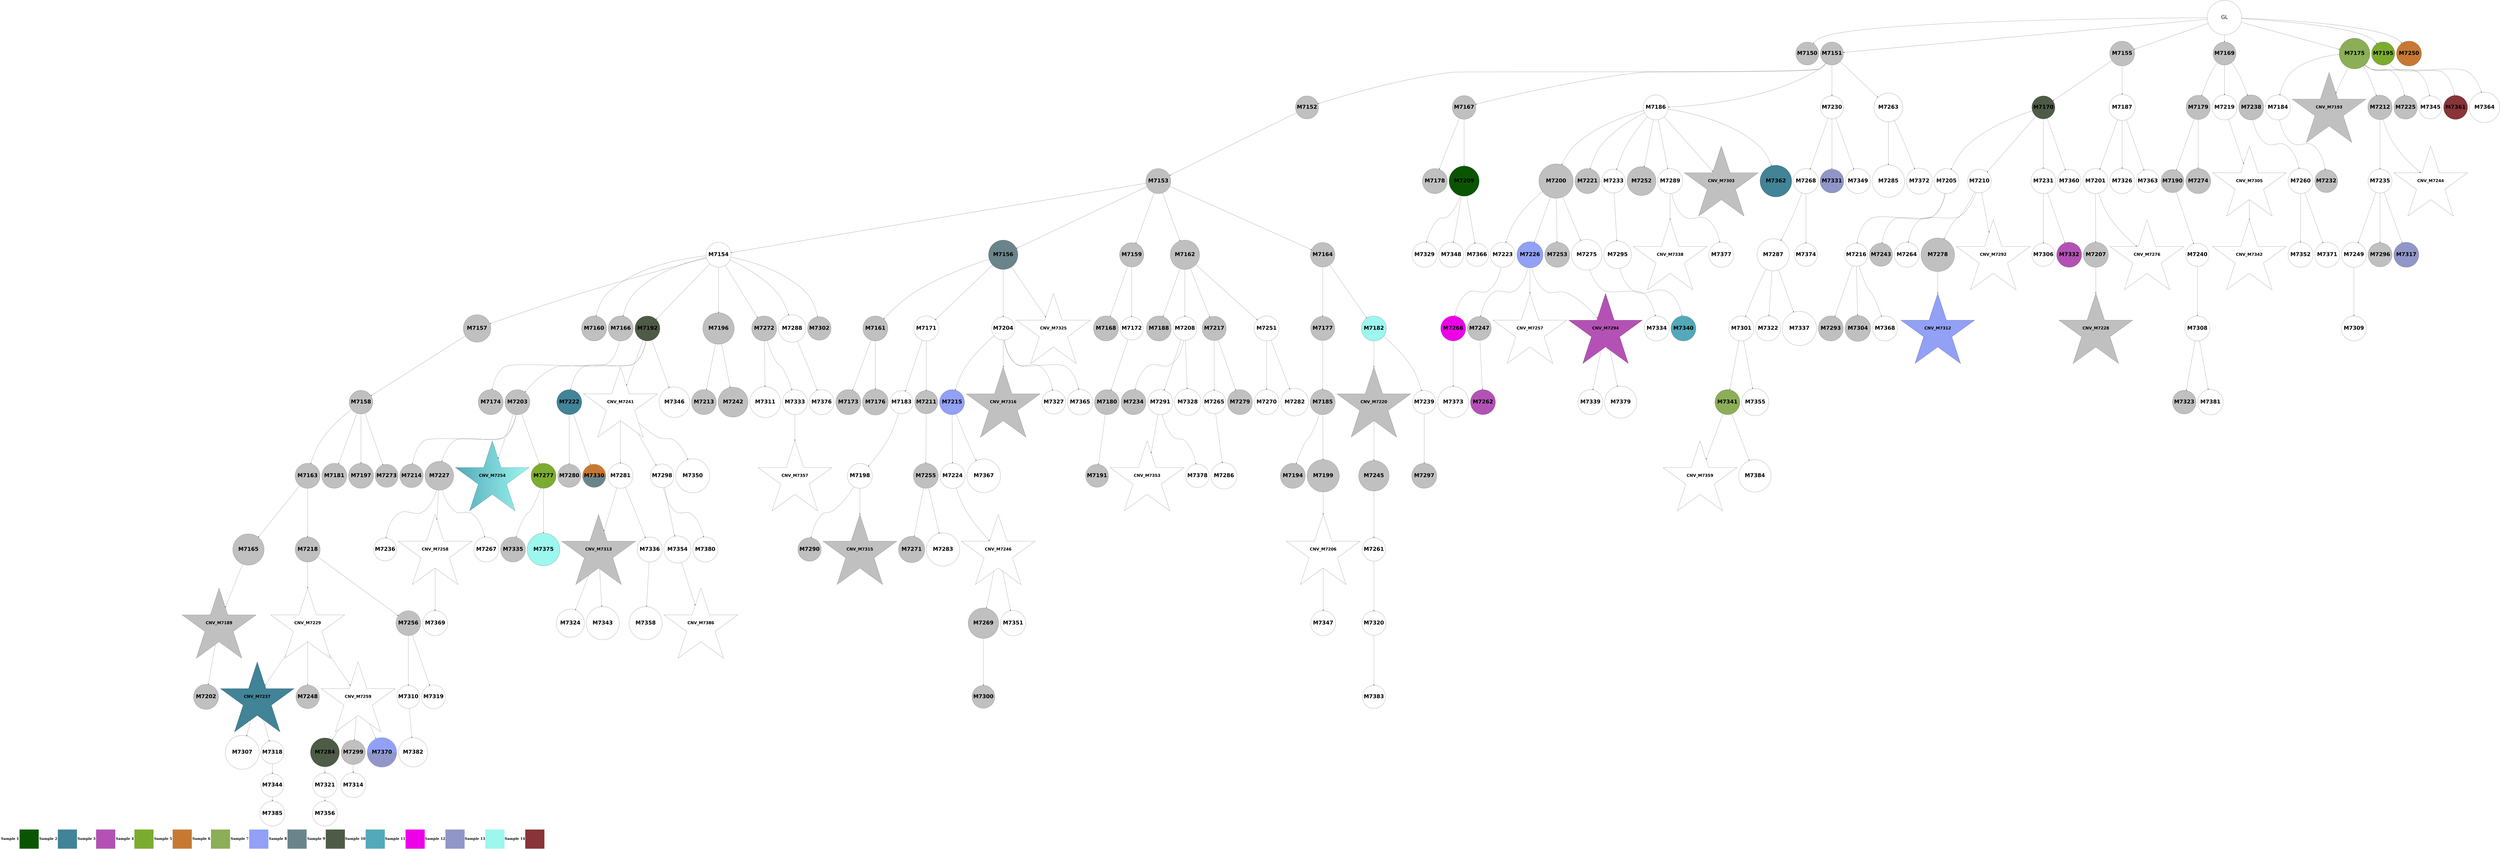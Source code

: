 digraph G { 
rankdir=TB;
7182 -> 7183;
7182 -> 7184;
7182 -> 7188;
7182 -> 7202;
7182 -> 7208;
7182 -> 7228;
7182 -> 7283;
7184 -> 7185;
7184 -> 7200;
7184 -> 7219;
7184 -> 7263;
7184 -> 7296;
7185 -> 7186;
7186 -> 7187;
7186 -> 7189;
7186 -> 7192;
7186 -> 7195;
7186 -> 7197;
7187 -> 7190;
7187 -> 7193;
7187 -> 7199;
7187 -> 7225;
7187 -> 7229;
7187 -> 7305;
7187 -> 7321;
7187 -> 7335;
7188 -> 7203;
7188 -> 7220;
7189 -> 7194;
7189 -> 7204;
7189 -> 7237;
7189 -> 7358;
7190 -> 7191;
7191 -> 7196;
7191 -> 7214;
7191 -> 7230;
7191 -> 7306;
7192 -> 7201;
7192 -> 7205;
7194 -> 7206;
7194 -> 7209;
7195 -> 7221;
7195 -> 7241;
7195 -> 7250;
7195 -> 7284;
7196 -> 7198;
7196 -> 7251;
7197 -> 7210;
7197 -> 7215;
7198 -> 7222;
7199 -> 7207;
7200 -> 7211;
7200 -> 7242;
7202 -> 7212;
7202 -> 7252;
7202 -> 7271;
7203 -> 7238;
7203 -> 7243;
7203 -> 7264;
7203 -> 7393;
7204 -> 7216;
7204 -> 7244;
7205 -> 7213;
7208 -> 7217;
7208 -> 7226;
7208 -> 7245;
7208 -> 7258;
7208 -> 7378;
7208 -> 7394;
7210 -> 7218;
7212 -> 7223;
7212 -> 7307;
7213 -> 7224;
7215 -> 7253;
7215 -> 7272;
7216 -> 7231;
7217 -> 7265;
7218 -> 7227;
7218 -> 7232;
7219 -> 7233;
7219 -> 7254;
7219 -> 7266;
7219 -> 7285;
7219 -> 7322;
7219 -> 7336;
7219 -> 7395;
7220 -> 7234;
7220 -> 7359;
7220 -> 7396;
7222 -> 7235;
7223 -> 7273;
7225 -> 7236;
7225 -> 7255;
7225 -> 7274;
7225 -> 7379;
7228 -> 7397;
7229 -> 7246;
7229 -> 7275;
7231 -> 7323;
7231 -> 7348;
7232 -> 7239;
7233 -> 7256;
7233 -> 7259;
7233 -> 7286;
7233 -> 7308;
7234 -> 7240;
7234 -> 7309;
7236 -> 7247;
7236 -> 7260;
7236 -> 7287;
7236 -> 7310;
7237 -> 7248;
7237 -> 7349;
7237 -> 7360;
7237 -> 7398;
7238 -> 7249;
7238 -> 7276;
7239 -> 7380;
7240 -> 7261;
7241 -> 7267;
7241 -> 7324;
7241 -> 7361;
7242 -> 7362;
7242 -> 7381;
7242 -> 7399;
7243 -> 7297;
7243 -> 7311;
7243 -> 7325;
7244 -> 7288;
7245 -> 7268;
7245 -> 7277;
7248 -> 7257;
7248 -> 7400;
7249 -> 7326;
7249 -> 7337;
7249 -> 7401;
7250 -> 7298;
7250 -> 7312;
7251 -> 7262;
7251 -> 7289;
7252 -> 7338;
7253 -> 7278;
7255 -> 7313;
7255 -> 7363;
7256 -> 7299;
7257 -> 7279;
7259 -> 7280;
7259 -> 7290;
7259 -> 7327;
7260 -> 7269;
7260 -> 7291;
7260 -> 7300;
7262 -> 7270;
7262 -> 7281;
7262 -> 7292;
7263 -> 7301;
7263 -> 7364;
7263 -> 7382;
7264 -> 7339;
7264 -> 7365;
7266 -> 7328;
7268 -> 7282;
7268 -> 7329;
7268 -> 7350;
7270 -> 7340;
7270 -> 7351;
7271 -> 7293;
7272 -> 7330;
7273 -> 7341;
7274 -> 7314;
7274 -> 7331;
7274 -> 7383;
7278 -> 7294;
7279 -> 7302;
7279 -> 7384;
7280 -> 7295;
7282 -> 7342;
7284 -> 7303;
7284 -> 7315;
7288 -> 7304;
7288 -> 7316;
7289 -> 7343;
7289 -> 7352;
7291 -> 7402;
7292 -> 7317;
7292 -> 7332;
7292 -> 7403;
7293 -> 7385;
7293 -> 7404;
7294 -> 7353;
7296 -> 7318;
7296 -> 7405;
7298 -> 7319;
7299 -> 7406;
7301 -> 7320;
7301 -> 7407;
7302 -> 7333;
7305 -> 7344;
7305 -> 7366;
7308 -> 7367;
7310 -> 7368;
7310 -> 7408;
7311 -> 7345;
7314 -> 7346;
7314 -> 7369;
7317 -> 7354;
7320 -> 7334;
7320 -> 7355;
7320 -> 7370;
7321 -> 7409;
7322 -> 7371;
7322 -> 7410;
7324 -> 7386;
7324 -> 7411;
7327 -> 7372;
7327 -> 7412;
7328 -> 7373;
7331 -> 7387;
7331 -> 7413;
7332 -> 7347;
7334 -> 7374;
7334 -> 7388;
7338 -> 7375;
7341 -> 7356;
7341 -> 7414;
7343 -> 7415;
7346 -> 7357;
7346 -> 7376;
7351 -> 7377;
7353 -> 7416;
7354 -> 7389;
7366 -> 7390;
7369 -> 7391;
7374 -> 7392;
7374 -> 7417;
7377 -> 7418;
7387 -> 7419;
7265 [shape=circle style=filled fillcolor=grey fontname="helvetica-bold" fontsize=56 label="M7232" width=3.24 height=2 ];
7245 [shape=circle style=filled fillcolor=grey fontname="helvetica-bold" fontsize=56 label="M7212" width=2.18 height=2 ];
7394 [shape=circle style=filled fillcolor="#883438" fontname="helvetica-bold" fontsize=56 label="M7361" width=2.34 height=2 ];
7297 [shape=circle style=filled fillcolor=white fontname="helvetica-bold" fontsize=56 label="M7264" width=1.52 height=2 ];
7325 [shape=star style=filled fillcolor=white fontname="helvetica-bold" fontsize=42 label="CNV_M7292"];
7406 [shape=circle style=filled fillcolor=white fontname="helvetica-bold" fontsize=56 label="M7373" width=4.51 height=2 ];
7242 [shape=circle style=filled fillcolor="#0a5502" fontname="helvetica-bold" fontsize=56 label="M7209" width=4.37 height=2 ];
7210 [shape=circle style=filled fillcolor=grey fontname="helvetica-bold" fontsize=56 label="M7177" width=2.32 height=2 ];
7318 [shape=circle style=filled fillcolor=white fontname="helvetica-bold" fontsize=56 label="M7285" width=4.71 height=2 ];
7348 [shape=star style=filled fillcolor=grey fontname="helvetica-bold" fontsize=42 label="CNV_M7315"];
7376 [shape=circle style=filled fillcolor=white fontname="helvetica-bold" fontsize=56 label="M7343" width=4.8 height=2 ];
7190 [shape=circle style=filled fillcolor=grey fontname="helvetica-bold" fontsize=56 label="M7157" width=3.98 height=2 ];
7268 [shape=circle style=filled fillcolor=white fontname="helvetica-bold" fontsize=56 label="M7235" width=2.37 height=2 ];
7308 [shape=circle style=filled fillcolor=white fontname="helvetica-bold" fontsize=56 label="M7275" width=4.45 height=2 ];
7230 [shape=circle style=filled fillcolor=grey fontname="helvetica-bold" fontsize=56 label="M7197" width=1.44 height=2 ];
7359 [shape=circle style=filled fillcolor=white fontname="helvetica-bold" fontsize=56 label="M7326" width=1.97 height=2 ];
7338 [shape=star style=filled fillcolor=white fontname="helvetica-bold" fontsize=42 label="CNV_M7305"];
7329 [shape=circle style=filled fillcolor=grey fontname="helvetica-bold" fontsize=56 label="M7296" width=2.34 height=2 ];
7266 [shape=circle style=filled fillcolor=white fontname="helvetica-bold" fontsize=56 label="M7233" width=2.49 height=2 ];
7317 [shape=circle style=filled fillcolor="#4e5b46" fontname="helvetica-bold" fontsize=56 label="M7284" width=4.2 height=2 ];
7302 [shape=circle style=filled fillcolor=grey fontname="helvetica-bold" fontsize=56 label="M7269" width=4.42 height=2 ];
7256 [shape=circle style=filled fillcolor=white fontname="helvetica-bold" fontsize=56 label="M7223" width=0.11 height=2 ];
7264 [shape=circle style=filled fillcolor=white fontname="helvetica-bold" fontsize=56 label="M7231" width=0.28 height=2 ];
7237 [shape=circle style=filled fillcolor=white fontname="helvetica-bold" fontsize=56 label="M7204" width=2.93 height=2 ];
7398 [shape=circle style=filled fillcolor=white fontname="helvetica-bold" fontsize=56 label="M7365" width=3.69 height=2 ];
7254 [shape=circle style=filled fillcolor=grey fontname="helvetica-bold" fontsize=56 label="M7221" width=0.2 height=2 ];
7232 [shape=circle style=filled fillcolor=grey fontname="helvetica-bold" fontsize=56 label="M7199" width=4.68 height=2 ];
7360 [shape=circle style=filled fillcolor=white fontname="helvetica-bold" fontsize=56 label="M7327" width=2.51 height=2 ];
7257 [shape=circle style=filled fillcolor=white fontname="helvetica-bold" fontsize=56 label="M7224" width=3.66 height=2 ];
7194 [shape=circle style=filled fillcolor=grey fontname="helvetica-bold" fontsize=56 label="M7161" width=1.41 height=2 ];
7341 [shape=circle style=filled fillcolor=white fontname="helvetica-bold" fontsize=56 label="M7308" width=0.65 height=2 ];
7206 [shape=circle style=filled fillcolor=grey fontname="helvetica-bold" fontsize=56 label="M7173" width=0.54 height=2 ];
7247 [shape=circle style=filled fillcolor=grey fontname="helvetica-bold" fontsize=56 label="M7214" width=2.65 height=2 ];
7313 [shape=circle style=filled fillcolor=grey fontname="helvetica-bold" fontsize=56 label="M7280" width=3.06 height=2 ];
7185 [shape=circle style=filled fillcolor=grey fontname="helvetica-bold" fontsize=56 label="M7152" width=3.1 height=2 ];
7315 [shape=circle style=filled fillcolor=white fontname="helvetica-bold" fontsize=56 label="M7282" width=4.01 height=2 ];
7311 [shape=circle style=filled fillcolor=grey fontname="helvetica-bold" fontsize=56 label="M7278" width=4.88 height=2 ];
7259 [shape=circle style=filled fillcolor="#92a0f5" fontname="helvetica-bold" fontsize=56 label="M7226" width=3.79 height=2 ];
7213 [shape=circle style=filled fillcolor=grey fontname="helvetica-bold" fontsize=56 label="M7180" width=3.6 height=2 ];
7389 [shape=circle style=filled fillcolor=white fontname="helvetica-bold" fontsize=56 label="M7356" width=0.86 height=2 ];
7419 [shape=star style=filled fillcolor=white fontname="helvetica-bold" fontsize=42 label="CNV_M7386"];
7287 [shape=star style=filled fillcolor="#53a9b9:#9cf7ef" fontname="helvetica-bold" fontsize=42 label="CNV_M7254"];
7380 [shape=circle style=filled fillcolor=white fontname="helvetica-bold" fontsize=56 label="M7347" width=0.56 height=2 ];
7399 [shape=circle style=filled fillcolor=white fontname="helvetica-bold" fontsize=56 label="M7366" width=3.05 height=2 ];
7298 [shape=circle style=filled fillcolor=white fontname="helvetica-bold" fontsize=56 label="M7265" width=3 height=2 ];
7234 [shape=circle style=filled fillcolor=white fontname="helvetica-bold" fontsize=56 label="M7201" width=0.83 height=2 ];
7221 [shape=circle style=filled fillcolor=grey fontname="helvetica-bold" fontsize=56 label="M7188" width=1.3 height=2 ];
7195 [shape=circle style=filled fillcolor=grey fontname="helvetica-bold" fontsize=56 label="M7162" width=4.25 height=2 ];
7272 [shape=circle style=filled fillcolor=white fontname="helvetica-bold" fontsize=56 label="M7239" width=2.72 height=2 ];
7312 [shape=circle style=filled fillcolor=grey fontname="helvetica-bold" fontsize=56 label="M7279" width=1.94 height=2 ];
7263 [shape=circle style=filled fillcolor=white fontname="helvetica-bold" fontsize=56 label="M7230" width=3.34 height=2 ];
7333 [shape=circle style=filled fillcolor=grey fontname="helvetica-bold" fontsize=56 label="M7300" width=3.28 height=2 ];
7381 [shape=circle style=filled fillcolor=white fontname="helvetica-bold" fontsize=56 label="M7348" width=0.98 height=2 ];
7267 [shape=circle style=filled fillcolor=grey fontname="helvetica-bold" fontsize=56 label="M7234" width=0.53 height=2 ];
7411 [shape=circle style=filled fillcolor=white fontname="helvetica-bold" fontsize=56 label="M7378" width=2.7 height=2 ];
7323 [shape=circle style=filled fillcolor=grey fontname="helvetica-bold" fontsize=56 label="M7290" width=2.68 height=2 ];
7283 [shape=circle style=filled fillcolor="#c77933" fontname="helvetica-bold" fontsize=56 label="M7250" width=1.3 height=2 ];
7334 [shape=circle style=filled fillcolor=white fontname="helvetica-bold" fontsize=56 label="M7301" width=0.17 height=2 ];
7346 [shape=star style=filled fillcolor=grey fontname="helvetica-bold" fontsize=42 label="CNV_M7313"];
7393 [shape=circle style=filled fillcolor=white fontname="helvetica-bold" fontsize=56 label="M7360" width=2.88 height=2 ];
7368 [shape=circle style=filled fillcolor=grey fontname="helvetica-bold" fontsize=56 label="M7335" width=1.1 height=2 ];
7319 [shape=circle style=filled fillcolor=white fontname="helvetica-bold" fontsize=56 label="M7286" width=3.81 height=2 ];
7294 [shape=circle style=filled fillcolor=white fontname="helvetica-bold" fontsize=56 label="M7261" width=2.87 height=2 ];
7202 [shape=circle style=filled fillcolor=grey fontname="helvetica-bold" fontsize=56 label="M7169" width=3.13 height=2 ];
7405 [shape=circle style=filled fillcolor=white fontname="helvetica-bold" fontsize=56 label="M7372" width=3.76 height=2 ];
7396 [shape=circle style=filled fillcolor=white fontname="helvetica-bold" fontsize=56 label="M7363" width=3.32 height=2 ];
7339 [shape=circle style=filled fillcolor=white fontname="helvetica-bold" fontsize=56 label="M7306" width=3.04 height=2 ];
7413 [shape=circle style=filled fillcolor=white fontname="helvetica-bold" fontsize=56 label="M7380" width=1.73 height=2 ];
7260 [shape=circle style=filled fillcolor=grey fontname="helvetica-bold" fontsize=56 label="M7227" width=4.16 height=2 ];
7404 [shape=circle style=filled fillcolor=white fontname="helvetica-bold" fontsize=56 label="M7371" width=1.78 height=2 ];
7402 [shape=circle style=filled fillcolor=white fontname="helvetica-bold" fontsize=56 label="M7369" width=0.08 height=2 ];
7290 [shape=star style=filled fillcolor=white fontname="helvetica-bold" fontsize=42 label="CNV_M7257"];
7275 [shape=circle style=filled fillcolor=grey fontname="helvetica-bold" fontsize=56 label="M7242" width=4.35 height=2 ];
7249 [shape=circle style=filled fillcolor=white fontname="helvetica-bold" fontsize=56 label="M7216" width=2.93 height=2 ];
7330 [shape=circle style=filled fillcolor=grey fontname="helvetica-bold" fontsize=56 label="M7297" width=1.12 height=2 ];
7385 [shape=circle style=filled fillcolor=white fontname="helvetica-bold" fontsize=56 label="M7352" width=0.24 height=2 ];
7240 [shape=circle style=filled fillcolor=grey fontname="helvetica-bold" fontsize=56 label="M7207" width=1.97 height=2 ];
7361 [shape=circle style=filled fillcolor=white fontname="helvetica-bold" fontsize=56 label="M7328" width=3.85 height=2 ];
7220 [shape=circle style=filled fillcolor=white fontname="helvetica-bold" fontsize=56 label="M7187" width=3.78 height=2 ];
7261 [shape=star style=filled fillcolor=grey fontname="helvetica-bold" fontsize=42 label="CNV_M7228"];
7314 [shape=circle style=filled fillcolor=white fontname="helvetica-bold" fontsize=56 label="M7281" width=1.88 height=2 ];
7244 [shape=circle style=filled fillcolor=grey fontname="helvetica-bold" fontsize=56 label="M7211" width=3.06 height=2 ];
7277 [shape=star style=filled fillcolor=white fontname="helvetica-bold" fontsize=42 label="CNV_M7244"];
7200 [shape=circle style=filled fillcolor=grey fontname="helvetica-bold" fontsize=56 label="M7167" width=2.57 height=2 ];
7353 [shape=circle style=filled fillcolor=white fontname="helvetica-bold" fontsize=56 label="M7320" width=2.3 height=2 ];
7366 [shape=circle style=filled fillcolor=white fontname="helvetica-bold" fontsize=56 label="M7333" width=0.57 height=2 ];
7270 [shape=star style=filled fillcolor="#418397" fontname="helvetica-bold" fontsize=42 label="CNV_M7237"];
7246 [shape=circle style=filled fillcolor=grey fontname="helvetica-bold" fontsize=56 label="M7213" width=1.32 height=2 ];
7351 [shape=circle style=filled fillcolor=white fontname="helvetica-bold" fontsize=56 label="M7318" width=3.14 height=2 ];
7310 [shape=circle style=filled fillcolor="#7cac2f" fontname="helvetica-bold" fontsize=56 label="M7277" width=1.22 height=2 ];
7304 [shape=circle style=filled fillcolor=grey fontname="helvetica-bold" fontsize=56 label="M7271" width=3.8 height=2 ];
7274 [shape=star style=filled fillcolor=white fontname="helvetica-bold" fontsize=42 label="CNV_M7241"];
7305 [shape=circle style=filled fillcolor=grey fontname="helvetica-bold" fontsize=56 label="M7272" width=3.62 height=2 ];
7218 [shape=circle style=filled fillcolor=grey fontname="helvetica-bold" fontsize=56 label="M7185" width=1.55 height=2 ];
7390 [shape=star style=filled fillcolor=white fontname="helvetica-bold" fontsize=42 label="CNV_M7357"];
7324 [shape=circle style=filled fillcolor=white fontname="helvetica-bold" fontsize=56 label="M7291" width=0.46 height=2 ];
7284 [shape=circle style=filled fillcolor=white fontname="helvetica-bold" fontsize=56 label="M7251" width=1.39 height=2 ];
7332 [shape=circle style=filled fillcolor=grey fontname="helvetica-bold" fontsize=56 label="M7299" width=2.22 height=2 ];
7352 [shape=circle style=filled fillcolor=white fontname="helvetica-bold" fontsize=56 label="M7319" width=2.37 height=2 ];
7418 [shape=circle style=filled fillcolor=white fontname="helvetica-bold" fontsize=56 label="M7385" width=0.83 height=2 ];
7199 [shape=circle style=filled fillcolor=grey fontname="helvetica-bold" fontsize=56 label="M7166" width=1.97 height=2 ];
7184 [shape=circle style=filled fillcolor=grey fontname="helvetica-bold" fontsize=56 label="M7151" width=3.12 height=2 ];
7188 [shape=circle style=filled fillcolor=grey fontname="helvetica-bold" fontsize=56 label="M7155" width=2.05 height=2 ];
7387 [shape=circle style=filled fillcolor=white fontname="helvetica-bold" fontsize=56 label="M7354" width=3.93 height=2 ];
7252 [shape=circle style=filled fillcolor=white fontname="helvetica-bold" fontsize=56 label="M7219" width=1.53 height=2 ];
7201 [shape=circle style=filled fillcolor=grey fontname="helvetica-bold" fontsize=56 label="M7168" width=0.06 height=2 ];
7228 [shape=circle style=filled fillcolor="#7cac2f" fontname="helvetica-bold" fontsize=56 label="M7195" width=2.86 height=2 ];
7286 [shape=circle style=filled fillcolor=grey fontname="helvetica-bold" fontsize=56 label="M7253" width=0.08 height=2 ];
7327 [shape=star style=filled fillcolor="#b352b4" fontname="helvetica-bold" fontsize=42 label="CNV_M7294"];
7224 [shape=circle style=filled fillcolor=grey fontname="helvetica-bold" fontsize=56 label="M7191" width=3.29 height=2 ];
7273 [shape=circle style=filled fillcolor=white fontname="helvetica-bold" fontsize=56 label="M7240" width=2.79 height=2 ];
7365 [shape=circle style=filled fillcolor="#b352b4" fontname="helvetica-bold" fontsize=56 label="M7332" width=0.57 height=2 ];
7355 [shape=circle style=filled fillcolor=white fontname="helvetica-bold" fontsize=56 label="M7322" width=1.71 height=2 ];
7374 [shape=circle style=filled fillcolor="#8bae57" fontname="helvetica-bold" fontsize=56 label="M7341" width=0.58 height=2 ];
7204 [shape=circle style=filled fillcolor=white fontname="helvetica-bold" fontsize=56 label="M7171" width=1.7 height=2 ];
7388 [shape=circle style=filled fillcolor=white fontname="helvetica-bold" fontsize=56 label="M7355" width=3.95 height=2 ];
7262 [shape=star style=filled fillcolor=white fontname="helvetica-bold" fontsize=42 label="CNV_M7229"];
7357 [shape=circle style=filled fillcolor=white fontname="helvetica-bold" fontsize=56 label="M7324" width=4.08 height=2 ];
7349 [shape=star style=filled fillcolor=grey fontname="helvetica-bold" fontsize=42 label="CNV_M7316"];
7216 [shape=circle style=filled fillcolor=white fontname="helvetica-bold" fontsize=56 label="M7183" width=3.04 height=2 ];
7395 [shape=circle style=filled fillcolor="#418397" fontname="helvetica-bold" fontsize=56 label="M7362" width=4.6 height=2 ];
7282 [shape=circle style=filled fillcolor=white fontname="helvetica-bold" fontsize=56 label="M7249" width=0.19 height=2 ];
7258 [shape=circle style=filled fillcolor=grey fontname="helvetica-bold" fontsize=56 label="M7225" width=2.72 height=2 ];
7343 [shape=circle style=filled fillcolor=white fontname="helvetica-bold" fontsize=56 label="M7310" width=3.2 height=2 ];
7322 [shape=circle style=filled fillcolor=white fontname="helvetica-bold" fontsize=56 label="M7289" width=0.47 height=2 ];
7233 [shape=circle style=filled fillcolor=grey fontname="helvetica-bold" fontsize=56 label="M7200" width=4.99 height=2 ];
7379 [shape=circle style=filled fillcolor=white fontname="helvetica-bold" fontsize=56 label="M7346" width=4.45 height=2 ];
7253 [shape=star style=filled fillcolor=grey fontname="helvetica-bold" fontsize=42 label="CNV_M7220"];
7358 [shape=star style=filled fillcolor=white fontname="helvetica-bold" fontsize=42 label="CNV_M7325"];
7288 [shape=circle style=filled fillcolor=grey fontname="helvetica-bold" fontsize=56 label="M7255" width=0.28 height=2 ];
7187 [shape=circle style=filled fillcolor=white fontname="helvetica-bold" fontsize=56 label="M7154" width=0.81 height=2 ];
7198 [shape=circle style=filled fillcolor=grey fontname="helvetica-bold" fontsize=56 label="M7165" width=4.54 height=2 ];
7299 [shape=circle style=filled fillcolor="#ee00e9" fontname="helvetica-bold" fontsize=56 label="M7266" width=0.41 height=2 ];
7248 [shape=circle style=filled fillcolor="#92a0f5" fontname="helvetica-bold" fontsize=56 label="M7215" width=1.03 height=2 ];
7215 [shape=circle style=filled fillcolor="#9cf7ef" fontname="helvetica-bold" fontsize=56 label="M7182" width=1.37 height=2 ];
7192 [shape=circle style=filled fillcolor=grey fontname="helvetica-bold" fontsize=56 label="M7159" width=2.23 height=2 ];
7409 [shape=circle style=filled fillcolor=white fontname="helvetica-bold" fontsize=56 label="M7376" width=1.27 height=2 ];
7370 [shape=circle style=filled fillcolor=white fontname="helvetica-bold" fontsize=56 label="M7337" width=4.99 height=2 ];
7392 [shape=star style=filled fillcolor=white fontname="helvetica-bold" fontsize=42 label="CNV_M7359"];
7281 [shape=circle style=filled fillcolor=grey fontname="helvetica-bold" fontsize=56 label="M7248" width=3.4 height=2 ];
7278 [shape=circle style=filled fillcolor=grey fontname="helvetica-bold" fontsize=56 label="M7245" width=4.42 height=2 ];
7250 [shape=circle style=filled fillcolor=grey fontname="helvetica-bold" fontsize=56 label="M7217" width=2.28 height=2 ];
7183 [shape=circle style=filled fillcolor=grey fontname="helvetica-bold" fontsize=56 label="M7150" width=3.17 height=2 ];
7362 [shape=circle style=filled fillcolor=white fontname="helvetica-bold" fontsize=56 label="M7329" width=0.44 height=2 ];
7186 [shape=circle style=filled fillcolor=grey fontname="helvetica-bold" fontsize=56 label="M7153" width=1.35 height=2 ];
7326 [shape=circle style=filled fillcolor=grey fontname="helvetica-bold" fontsize=56 label="M7293" width=1.43 height=2 ];
7320 [shape=circle style=filled fillcolor=white fontname="helvetica-bold" fontsize=56 label="M7287" width=4.66 height=2 ];
7331 [shape=circle style=filled fillcolor=white fontname="helvetica-bold" fontsize=56 label="M7298" width=2.44 height=2 ];
7241 [shape=circle style=filled fillcolor=white fontname="helvetica-bold" fontsize=56 label="M7208" width=2.53 height=2 ];
7400 [shape=circle style=filled fillcolor=white fontname="helvetica-bold" fontsize=56 label="M7367" width=4.87 height=2 ];
7342 [shape=circle style=filled fillcolor=white fontname="helvetica-bold" fontsize=56 label="M7309" width=1.22 height=2 ];
7371 [shape=star style=filled fillcolor=white fontname="helvetica-bold" fontsize=42 label="CNV_M7338"];
7205 [shape=circle style=filled fillcolor=white fontname="helvetica-bold" fontsize=56 label="M7172" width=3.05 height=2 ];
7369 [shape=circle style=filled fillcolor=white fontname="helvetica-bold" fontsize=56 label="M7336" width=0.61 height=2 ];
7401 [shape=circle style=filled fillcolor=white fontname="helvetica-bold" fontsize=56 label="M7368" width=0.37 height=2 ];
7251 [shape=circle style=filled fillcolor=grey fontname="helvetica-bold" fontsize=56 label="M7218" width=1.96 height=2 ];
7375 [shape=star style=filled fillcolor=white fontname="helvetica-bold" fontsize=42 label="CNV_M7342"];
7269 [shape=circle style=filled fillcolor=white fontname="helvetica-bold" fontsize=56 label="M7236" width=3.29 height=2 ];
7197 [shape=circle style=filled fillcolor=grey fontname="helvetica-bold" fontsize=56 label="M7164" width=3.56 height=2 ];
7189 [shape=circle style=filled fillcolor="#6b848b" fontname="helvetica-bold" fontsize=56 label="M7156" width=4.27 height=2 ];
7328 [shape=circle style=filled fillcolor=white fontname="helvetica-bold" fontsize=56 label="M7295" width=4.02 height=2 ];
7391 [shape=circle style=filled fillcolor=white fontname="helvetica-bold" fontsize=56 label="M7358" width=4.81 height=2 ];
7372 [shape=circle style=filled fillcolor=white fontname="helvetica-bold" fontsize=56 label="M7339" width=0.85 height=2 ];
7296 [shape=circle style=filled fillcolor=white fontname="helvetica-bold" fontsize=56 label="M7263" width=4.18 height=2 ];
7367 [shape=circle style=filled fillcolor=white fontname="helvetica-bold" fontsize=56 label="M7334" width=1.41 height=2 ];
7243 [shape=circle style=filled fillcolor=white fontname="helvetica-bold" fontsize=56 label="M7210" width=3.42 height=2 ];
7415 [shape=circle style=filled fillcolor=white fontname="helvetica-bold" fontsize=56 label="M7382" width=4.24 height=2 ];
7386 [shape=star style=filled fillcolor=white fontname="helvetica-bold" fontsize=42 label="CNV_M7353"];
7236 [shape=circle style=filled fillcolor=grey fontname="helvetica-bold" fontsize=56 label="M7203" width=0.38 height=2 ];
7301 [shape=circle style=filled fillcolor=white fontname="helvetica-bold" fontsize=56 label="M7268" width=1.45 height=2 ];
7373 [shape=circle style=filled fillcolor="#53a9b9" fontname="helvetica-bold" fontsize=56 label="M7340" width=1.66 height=2 ];
7416 [shape=circle style=filled fillcolor=white fontname="helvetica-bold" fontsize=56 label="M7383" width=2.95 height=2 ];
7335 [shape=circle style=filled fillcolor=grey fontname="helvetica-bold" fontsize=56 label="M7302" width=2.69 height=2 ];
7182 [label="GL" fontname="arial-bold" fontsize=56 width=5 height=5];
7285 [shape=circle style=filled fillcolor=grey fontname="helvetica-bold" fontsize=56 label="M7252" width=4.19 height=2 ];
7196 [shape=circle style=filled fillcolor=grey fontname="helvetica-bold" fontsize=56 label="M7163" width=2.02 height=2 ];
7229 [shape=circle style=filled fillcolor=grey fontname="helvetica-bold" fontsize=56 label="M7196" width=4.56 height=2 ];
7309 [shape=star style=filled fillcolor=white fontname="helvetica-bold" fontsize=42 label="CNV_M7276"];
7407 [shape=circle style=filled fillcolor=white fontname="helvetica-bold" fontsize=56 label="M7374" width=3.11 height=2 ];
7382 [shape=circle style=filled fillcolor=white fontname="helvetica-bold" fontsize=56 label="M7349" width=0.35 height=2 ];
7321 [shape=circle style=filled fillcolor=white fontname="helvetica-bold" fontsize=56 label="M7288" width=3.98 height=2 ];
7219 [shape=circle style=filled fillcolor=white fontname="helvetica-bold" fontsize=56 label="M7186" width=0.4 height=2 ];
7289 [shape=circle style=filled fillcolor=grey fontname="helvetica-bold" fontsize=56 label="M7256" width=2.07 height=2 ];
7208 [shape=circle style=filled fillcolor="#8bae57" fontname="helvetica-bold" fontsize=56 label="M7175" width=4.45 height=2 ];
7363 [shape=circle style=wedged color="#c77933:#6b848b" fontname="helvetica-bold" fontsize=56 label="M7330" width=2.77 height=2 ];
7412 [shape=circle style=filled fillcolor=white fontname="helvetica-bold" fontsize=56 label="M7379" width=4.65 height=2 ];
7383 [shape=circle style=filled fillcolor=white fontname="helvetica-bold" fontsize=56 label="M7350" width=4.93 height=2 ];
7306 [shape=circle style=filled fillcolor=grey fontname="helvetica-bold" fontsize=56 label="M7273" width=3.25 height=2 ];
7408 [shape=circle style=filled fillcolor="#9cf7ef" fontname="helvetica-bold" fontsize=56 label="M7375" width=4.75 height=2 ];
7226 [shape=star style=filled fillcolor=grey fontname="helvetica-bold" fontsize=42 label="CNV_M7193"];
7293 [shape=circle style=filled fillcolor=white fontname="helvetica-bold" fontsize=56 label="M7260" width=1.56 height=2 ];
7223 [shape=circle style=filled fillcolor=grey fontname="helvetica-bold" fontsize=56 label="M7190" width=3.03 height=2 ];
7295 [shape=circle style=filled fillcolor="#b352b4" fontname="helvetica-bold" fontsize=56 label="M7262" width=1.79 height=2 ];
7212 [shape=circle style=filled fillcolor=grey fontname="helvetica-bold" fontsize=56 label="M7179" width=2.31 height=2 ];
7222 [shape=star style=filled fillcolor=grey fontname="helvetica-bold" fontsize=42 label="CNV_M7189"];
7280 [shape=circle style=filled fillcolor=grey fontname="helvetica-bold" fontsize=56 label="M7247" width=2.43 height=2 ];
7377 [shape=circle style=filled fillcolor=white fontname="helvetica-bold" fontsize=56 label="M7344" width=3.03 height=2 ];
7191 [shape=circle style=filled fillcolor=grey fontname="helvetica-bold" fontsize=56 label="M7158" width=3.41 height=2 ];
7378 [shape=circle style=filled fillcolor=white fontname="helvetica-bold" fontsize=56 label="M7345" width=3.14 height=2 ];
7279 [shape=star style=filled fillcolor=white fontname="helvetica-bold" fontsize=42 label="CNV_M7246"];
7336 [shape=star style=filled fillcolor=grey fontname="helvetica-bold" fontsize=42 label="CNV_M7303"];
7403 [shape=circle style=wedged color="#92a0f5:#9096c8" fontname="helvetica-bold" fontsize=56 label="M7370" width=4.32 height=2 ];
7238 [shape=circle style=filled fillcolor=white fontname="helvetica-bold" fontsize=56 label="M7205" width=2.01 height=2 ];
7316 [shape=circle style=filled fillcolor=white fontname="helvetica-bold" fontsize=56 label="M7283" width=4.8 height=2 ];
7211 [shape=circle style=filled fillcolor=grey fontname="helvetica-bold" fontsize=56 label="M7178" width=1.62 height=2 ];
7414 [shape=circle style=filled fillcolor=white fontname="helvetica-bold" fontsize=56 label="M7381" width=3.68 height=2 ];
7239 [shape=star style=filled fillcolor=white fontname="helvetica-bold" fontsize=42 label="CNV_M7206"];
7276 [shape=circle style=filled fillcolor=grey fontname="helvetica-bold" fontsize=56 label="M7243" width=3.09 height=2 ];
7300 [shape=circle style=filled fillcolor=white fontname="helvetica-bold" fontsize=56 label="M7267" width=1.1 height=2 ];
7209 [shape=circle style=filled fillcolor=grey fontname="helvetica-bold" fontsize=56 label="M7176" width=3.73 height=2 ];
7410 [shape=circle style=filled fillcolor=white fontname="helvetica-bold" fontsize=56 label="M7377" width=0.18 height=2 ];
7364 [shape=circle style=filled fillcolor="#9096c8" fontname="helvetica-bold" fontsize=56 label="M7331" width=2.49 height=2 ];
7291 [shape=star style=filled fillcolor=white fontname="helvetica-bold" fontsize=42 label="CNV_M7258"];
7203 [shape=circle style=filled fillcolor="#4e5b46" fontname="helvetica-bold" fontsize=56 label="M7170" width=3.35 height=2 ];
7384 [shape=circle style=filled fillcolor=white fontname="helvetica-bold" fontsize=56 label="M7351" width=3.68 height=2 ];
7307 [shape=circle style=filled fillcolor=grey fontname="helvetica-bold" fontsize=56 label="M7274" width=1.87 height=2 ];
7417 [shape=circle style=filled fillcolor=white fontname="helvetica-bold" fontsize=56 label="M7384" width=4.71 height=2 ];
7271 [shape=circle style=filled fillcolor=grey fontname="helvetica-bold" fontsize=56 label="M7238" width=1.04 height=2 ];
7255 [shape=circle style=filled fillcolor="#418397" fontname="helvetica-bold" fontsize=56 label="M7222" width=1.91 height=2 ];
7214 [shape=circle style=filled fillcolor=grey fontname="helvetica-bold" fontsize=56 label="M7181" width=0.69 height=2 ];
7225 [shape=circle style=filled fillcolor="#4e5b46" fontname="helvetica-bold" fontsize=56 label="M7192" width=1.33 height=2 ];
7340 [shape=circle style=filled fillcolor=white fontname="helvetica-bold" fontsize=56 label="M7307" width=4.91 height=2 ];
7193 [shape=circle style=filled fillcolor=grey fontname="helvetica-bold" fontsize=56 label="M7160" width=2.02 height=2 ];
7231 [shape=circle style=filled fillcolor=white fontname="helvetica-bold" fontsize=56 label="M7198" width=0.47 height=2 ];
7347 [shape=circle style=filled fillcolor=white fontname="helvetica-bold" fontsize=56 label="M7314" width=1.97 height=2 ];
7217 [shape=circle style=filled fillcolor=white fontname="helvetica-bold" fontsize=56 label="M7184" width=0.48 height=2 ];
7303 [shape=circle style=filled fillcolor=white fontname="helvetica-bold" fontsize=56 label="M7270" width=0.95 height=2 ];
7345 [shape=star style=filled fillcolor="#92a0f5" fontname="helvetica-bold" fontsize=42 label="CNV_M7312"];
7207 [shape=circle style=filled fillcolor=grey fontname="helvetica-bold" fontsize=56 label="M7174" width=0.19 height=2 ];
7344 [shape=circle style=filled fillcolor=white fontname="helvetica-bold" fontsize=56 label="M7311" width=4.49 height=2 ];
7227 [shape=circle style=filled fillcolor=grey fontname="helvetica-bold" fontsize=56 label="M7194" width=2 height=2 ];
7337 [shape=circle style=filled fillcolor=grey fontname="helvetica-bold" fontsize=56 label="M7304" width=3.74 height=2 ];
7292 [shape=star style=filled fillcolor=white fontname="helvetica-bold" fontsize=42 label="CNV_M7259"];
7356 [shape=circle style=filled fillcolor=grey fontname="helvetica-bold" fontsize=56 label="M7323" width=3.42 height=2 ];
7397 [shape=circle style=filled fillcolor=white fontname="helvetica-bold" fontsize=56 label="M7364" width=4.41 height=2 ];
7235 [shape=circle style=filled fillcolor=grey fontname="helvetica-bold" fontsize=56 label="M7202" width=3.62 height=2 ];
7354 [shape=circle style=filled fillcolor=white fontname="helvetica-bold" fontsize=56 label="M7321" width=2.18 height=2 ];
7350 [shape=circle style=filled fillcolor="#9096c8" fontname="helvetica-bold" fontsize=56 label="M7317" width=0.72 height=2 ];
{rank=sink;
Legend[shape=none, margin=0, label=<<TABLE border="0" cellborder="0" cellspacing="0"> 
<TR><TD width="200" height="200" colspan="1"><FONT POINT-SIZE="36.0"><B>Sample 1</B></FONT></TD><TD width="200" height="200" colspan="1" BGCOLOR="#0a5502"></TD>
<TD width="200" height="200" colspan="1"><FONT POINT-SIZE="36.0"><B>Sample 2</B></FONT></TD><TD width="200" height="200" colspan="1" BGCOLOR="#418397"></TD>
<TD width="200" height="200" colspan="1"><FONT POINT-SIZE="36.0"><B>Sample 3</B></FONT></TD><TD width="200" height="200" colspan="1" BGCOLOR="#b352b4"></TD>
<TD width="200" height="200" colspan="1"><FONT POINT-SIZE="36.0"><B>Sample 4</B></FONT></TD><TD width="200" height="200" colspan="1" BGCOLOR="#7cac2f"></TD>
<TD width="200" height="200" colspan="1"><FONT POINT-SIZE="36.0"><B>Sample 5</B></FONT></TD><TD width="200" height="200" colspan="1" BGCOLOR="#c77933"></TD>
<TD width="200" height="200" colspan="1"><FONT POINT-SIZE="36.0"><B>Sample 6</B></FONT></TD><TD width="200" height="200" colspan="1" BGCOLOR="#8bae57"></TD>
<TD width="200" height="200" colspan="1"><FONT POINT-SIZE="36.0"><B>Sample 7</B></FONT></TD><TD width="200" height="200" colspan="1" BGCOLOR="#92a0f5"></TD>
<TD width="200" height="200" colspan="1"><FONT POINT-SIZE="36.0"><B>Sample 8</B></FONT></TD><TD width="200" height="200" colspan="1" BGCOLOR="#6b848b"></TD>
<TD width="200" height="200" colspan="1"><FONT POINT-SIZE="36.0"><B>Sample 9</B></FONT></TD><TD width="200" height="200" colspan="1" BGCOLOR="#4e5b46"></TD>
<TD width="200" height="200" colspan="1"><FONT POINT-SIZE="36.0"><B>Sample 10</B></FONT></TD><TD width="200" height="200" colspan="1" BGCOLOR="#53a9b9"></TD>
<TD width="200" height="200" colspan="1"><FONT POINT-SIZE="36.0"><B>Sample 11</B></FONT></TD><TD width="200" height="200" colspan="1" BGCOLOR="#ee00e9"></TD>
<TD width="200" height="200" colspan="1"><FONT POINT-SIZE="36.0"><B>Sample 12</B></FONT></TD><TD width="200" height="200" colspan="1" BGCOLOR="#9096c8"></TD>
<TD width="200" height="200" colspan="1"><FONT POINT-SIZE="36.0"><B>Sample 13</B></FONT></TD><TD width="200" height="200" colspan="1" BGCOLOR="#9cf7ef"></TD>
<TD width="200" height="200" colspan="1"><FONT POINT-SIZE="36.0"><B>Sample 14</B></FONT></TD><TD width="200" height="200" colspan="1" BGCOLOR="#883438"></TD>
</TR></TABLE>>];
} 
}